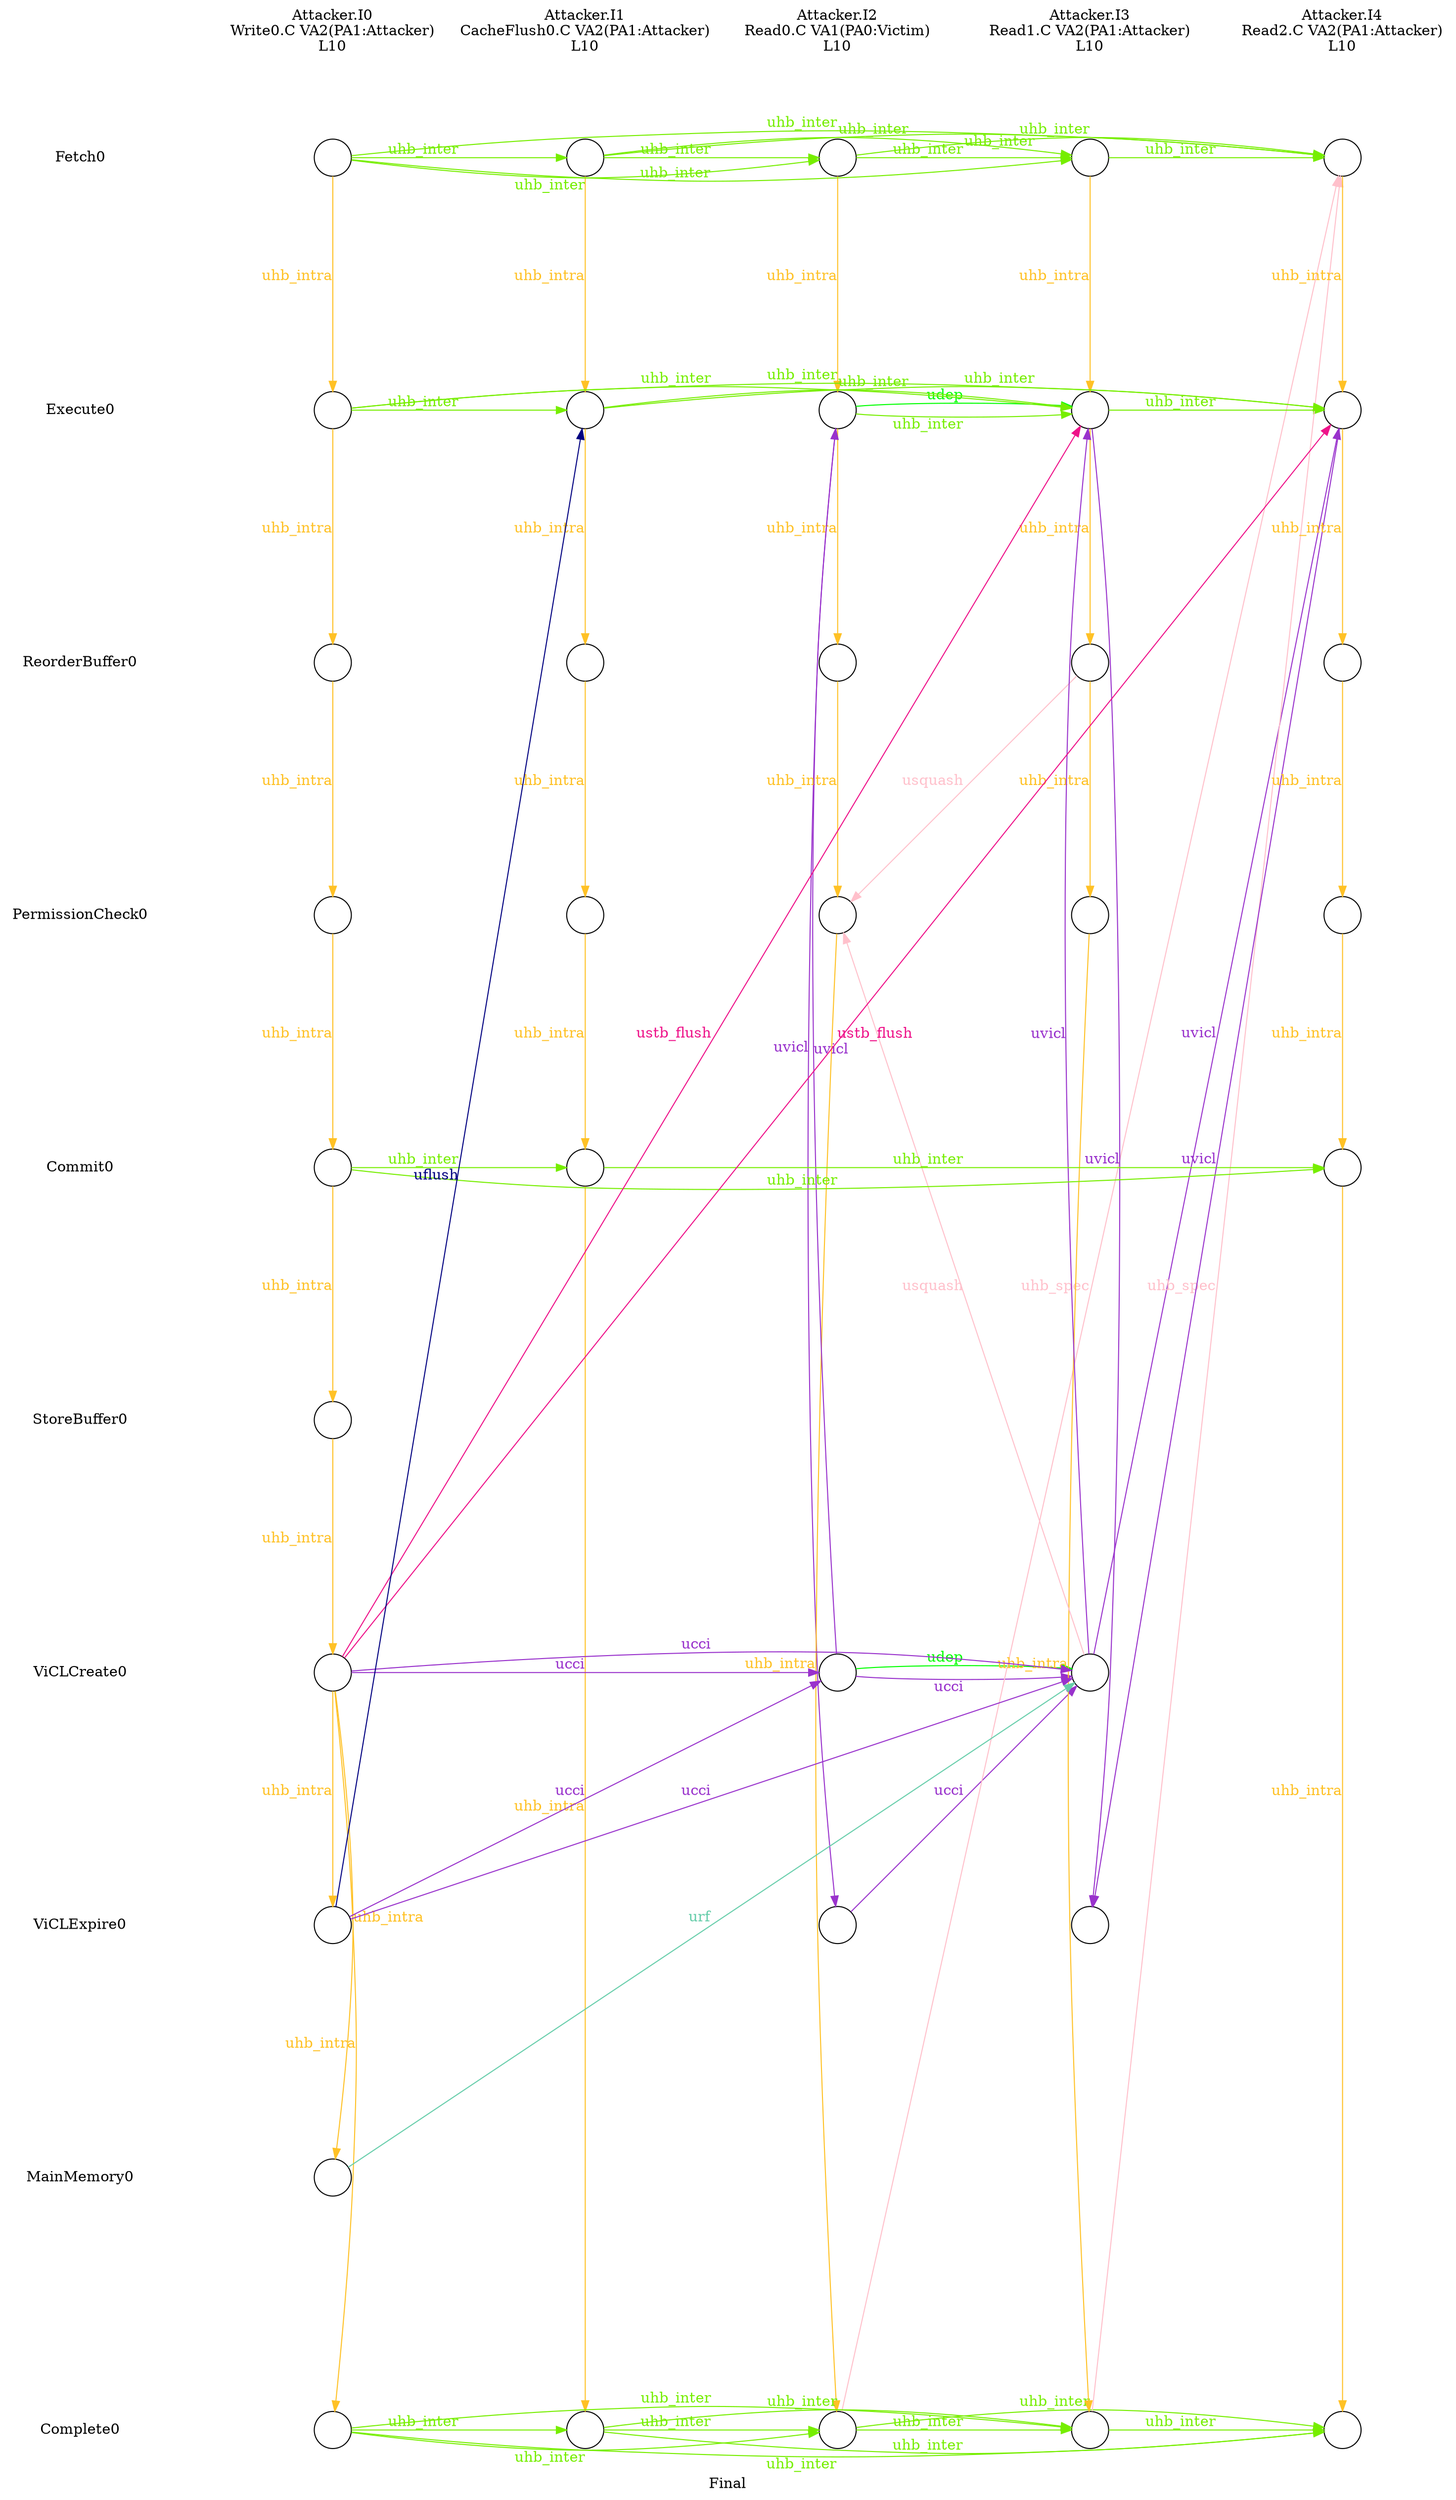 digraph G {
	layout=neato;
	overlap=scale;
	splines=true;
	label="Final";
	n0_0_label [label="Attacker.I0\nWrite0.C VA2(PA1:Attacker)\nL10\n";pos="1,0.5!";shape=none];
	n1_0_label [label="Attacker.I1\nCacheFlush0.C VA2(PA1:Attacker)\nL10\n";pos="2,0.5!";shape=none];
	n2_0_label [label="Attacker.I2\nRead0.C VA1(PA0:Victim)\nL10\n";pos="3,0.5!";shape=none];
	n3_0_label [label="Attacker.I3\nRead1.C VA2(PA1:Attacker)\nL10\n";pos="4,0.5!";shape=none];
	n4_0_label [label="Attacker.I4\nRead2.C VA2(PA1:Attacker)\nL10\n";pos="5,0.5!";shape=none];
	l0_6_label [label="ViCLCreate0";pos="0,-6!";shape=none];
	l0_3_label [label="PermissionCheck0";pos="0,-3!";shape=none];
	l0_4_label [label="Commit0";pos="0,-4!";shape=none];
	l0_5_label [label="StoreBuffer0";pos="0,-5!";shape=none];
	l0_8_label [label="MainMemory0";pos="0,-8!";shape=none];
	l0_2_label [label="ReorderBuffer0";pos="0,-2!";shape=none];
	l0_9_label [label="Complete0";pos="0,-9!";shape=none];
	l0_1_label [label="Execute0";pos="0,-1!";shape=none];
	l0_7_label [label="ViCLExpire0";pos="0,-7!";shape=none];
	l0_0_label [label="Fetch0";pos="0,-0!";shape=none];
	n2_0_0_0_Read0_at_0_0 [shape=circle;label="";pos="3,-0!";];
	n2_0_0_0_Read0_at_0_1 [shape=circle;label="";pos="3,-1!";];
	n2_0_0_0_Read0_at_0_2 [shape=circle;label="";pos="3,-2!";];
	n2_0_0_0_Read0_at_0_3 [shape=circle;label="";pos="3,-3!";];
	n2_0_0_0_Read0_at_0_6 [shape=circle;label="";pos="3,-6!";];
	n2_0_0_0_Read0_at_0_7 [shape=circle;label="";pos="3,-7!";];
	n2_0_0_0_Read0_at_0_9 [shape=circle;label="";pos="3,-9!";];
	n3_0_0_0_Read1_at_0_0 [shape=circle;label="";pos="4,-0!";];
	n3_0_0_0_Read1_at_0_1 [shape=circle;label="";pos="4,-1!";];
	n3_0_0_0_Read1_at_0_2 [shape=circle;label="";pos="4,-2!";];
	n3_0_0_0_Read1_at_0_3 [shape=circle;label="";pos="4,-3!";];
	n3_0_0_0_Read1_at_0_6 [shape=circle;label="";pos="4,-6!";];
	n3_0_0_0_Read1_at_0_7 [shape=circle;label="";pos="4,-7!";];
	n3_0_0_0_Read1_at_0_9 [shape=circle;label="";pos="4,-9!";];
	n1_0_0_0_CacheFlush0_at_0_0 [shape=circle;label="";pos="2,-0!";];
	n1_0_0_0_CacheFlush0_at_0_1 [shape=circle;label="";pos="2,-1!";];
	n1_0_0_0_CacheFlush0_at_0_2 [shape=circle;label="";pos="2,-2!";];
	n1_0_0_0_CacheFlush0_at_0_3 [shape=circle;label="";pos="2,-3!";];
	n1_0_0_0_CacheFlush0_at_0_4 [shape=circle;label="";pos="2,-4!";];
	n1_0_0_0_CacheFlush0_at_0_9 [shape=circle;label="";pos="2,-9!";];
	n4_0_0_0_Read2_at_0_0 [shape=circle;label="";pos="5,-0!";];
	n4_0_0_0_Read2_at_0_1 [shape=circle;label="";pos="5,-1!";];
	n4_0_0_0_Read2_at_0_2 [shape=circle;label="";pos="5,-2!";];
	n4_0_0_0_Read2_at_0_3 [shape=circle;label="";pos="5,-3!";];
	n4_0_0_0_Read2_at_0_4 [shape=circle;label="";pos="5,-4!";];
	n4_0_0_0_Read2_at_0_9 [shape=circle;label="";pos="5,-9!";];
	n0_0_0_0_Write0_at_0_0 [shape=circle;label="";pos="1,-0!";];
	n0_0_0_0_Write0_at_0_1 [shape=circle;label="";pos="1,-1!";];
	n0_0_0_0_Write0_at_0_2 [shape=circle;label="";pos="1,-2!";];
	n0_0_0_0_Write0_at_0_3 [shape=circle;label="";pos="1,-3!";];
	n0_0_0_0_Write0_at_0_4 [shape=circle;label="";pos="1,-4!";];
	n0_0_0_0_Write0_at_0_5 [shape=circle;label="";pos="1,-5!";];
	n0_0_0_0_Write0_at_0_6 [shape=circle;label="";pos="1,-6!";];
	n0_0_0_0_Write0_at_0_7 [shape=circle;label="";pos="1,-7!";];
	n0_0_0_0_Write0_at_0_8 [shape=circle;label="";pos="1,-8!";];
	n0_0_0_0_Write0_at_0_9 [shape=circle;label="";pos="1,-9!";];
	n0_0_0_0_Write0_at_0_8 -> n3_0_0_0_Read1_at_0_6[label="urf";constraint=false;color="aquamarine3";fontcolor="aquamarine3";];
	n3_0_0_0_Read1_at_0_2 -> n2_0_0_0_Read0_at_0_3[label="usquash";constraint=false;color="pink";fontcolor="pink";];
	n3_0_0_0_Read1_at_0_6 -> n2_0_0_0_Read0_at_0_3[label="usquash";constraint=false;color="pink";fontcolor="pink";];
	n2_0_0_0_Read0_at_0_1 -> n3_0_0_0_Read1_at_0_1[label="udep";constraint=false;color="green";fontcolor="green";];
	n2_0_0_0_Read0_at_0_6 -> n3_0_0_0_Read1_at_0_6[label="udep";constraint=false;color="green";fontcolor="green";];
	n2_0_0_0_Read0_at_0_9 -> n4_0_0_0_Read2_at_0_0[label="uhb_spec";constraint=false;color="pink";fontcolor="pink";];
	n3_0_0_0_Read1_at_0_9 -> n4_0_0_0_Read2_at_0_0[label="uhb_spec";constraint=false;color="pink";fontcolor="pink";];
	n2_0_0_0_Read0_at_0_0 -> n2_0_0_0_Read0_at_0_1[label="uhb_intra";constraint=false;color="goldenrod1";fontcolor="goldenrod1";];
	n2_0_0_0_Read0_at_0_1 -> n2_0_0_0_Read0_at_0_2[label="uhb_intra";constraint=false;color="goldenrod1";fontcolor="goldenrod1";];
	n2_0_0_0_Read0_at_0_2 -> n2_0_0_0_Read0_at_0_3[label="uhb_intra";constraint=false;color="goldenrod1";fontcolor="goldenrod1";];
	n2_0_0_0_Read0_at_0_3 -> n2_0_0_0_Read0_at_0_9[label="uhb_intra";constraint=false;color="goldenrod1";fontcolor="goldenrod1";];
	n3_0_0_0_Read1_at_0_0 -> n3_0_0_0_Read1_at_0_1[label="uhb_intra";constraint=false;color="goldenrod1";fontcolor="goldenrod1";];
	n3_0_0_0_Read1_at_0_1 -> n3_0_0_0_Read1_at_0_2[label="uhb_intra";constraint=false;color="goldenrod1";fontcolor="goldenrod1";];
	n3_0_0_0_Read1_at_0_2 -> n3_0_0_0_Read1_at_0_3[label="uhb_intra";constraint=false;color="goldenrod1";fontcolor="goldenrod1";];
	n3_0_0_0_Read1_at_0_3 -> n3_0_0_0_Read1_at_0_9[label="uhb_intra";constraint=false;color="goldenrod1";fontcolor="goldenrod1";];
	n1_0_0_0_CacheFlush0_at_0_0 -> n1_0_0_0_CacheFlush0_at_0_1[label="uhb_intra";constraint=false;color="goldenrod1";fontcolor="goldenrod1";];
	n1_0_0_0_CacheFlush0_at_0_1 -> n1_0_0_0_CacheFlush0_at_0_2[label="uhb_intra";constraint=false;color="goldenrod1";fontcolor="goldenrod1";];
	n1_0_0_0_CacheFlush0_at_0_2 -> n1_0_0_0_CacheFlush0_at_0_3[label="uhb_intra";constraint=false;color="goldenrod1";fontcolor="goldenrod1";];
	n1_0_0_0_CacheFlush0_at_0_3 -> n1_0_0_0_CacheFlush0_at_0_4[label="uhb_intra";constraint=false;color="goldenrod1";fontcolor="goldenrod1";];
	n1_0_0_0_CacheFlush0_at_0_4 -> n1_0_0_0_CacheFlush0_at_0_9[label="uhb_intra";constraint=false;color="goldenrod1";fontcolor="goldenrod1";];
	n4_0_0_0_Read2_at_0_0 -> n4_0_0_0_Read2_at_0_1[label="uhb_intra";constraint=false;color="goldenrod1";fontcolor="goldenrod1";];
	n4_0_0_0_Read2_at_0_1 -> n4_0_0_0_Read2_at_0_2[label="uhb_intra";constraint=false;color="goldenrod1";fontcolor="goldenrod1";];
	n4_0_0_0_Read2_at_0_2 -> n4_0_0_0_Read2_at_0_3[label="uhb_intra";constraint=false;color="goldenrod1";fontcolor="goldenrod1";];
	n4_0_0_0_Read2_at_0_3 -> n4_0_0_0_Read2_at_0_4[label="uhb_intra";constraint=false;color="goldenrod1";fontcolor="goldenrod1";];
	n4_0_0_0_Read2_at_0_4 -> n4_0_0_0_Read2_at_0_9[label="uhb_intra";constraint=false;color="goldenrod1";fontcolor="goldenrod1";];
	n0_0_0_0_Write0_at_0_0 -> n0_0_0_0_Write0_at_0_1[label="uhb_intra";constraint=false;color="goldenrod1";fontcolor="goldenrod1";];
	n0_0_0_0_Write0_at_0_1 -> n0_0_0_0_Write0_at_0_2[label="uhb_intra";constraint=false;color="goldenrod1";fontcolor="goldenrod1";];
	n0_0_0_0_Write0_at_0_2 -> n0_0_0_0_Write0_at_0_3[label="uhb_intra";constraint=false;color="goldenrod1";fontcolor="goldenrod1";];
	n0_0_0_0_Write0_at_0_3 -> n0_0_0_0_Write0_at_0_4[label="uhb_intra";constraint=false;color="goldenrod1";fontcolor="goldenrod1";];
	n0_0_0_0_Write0_at_0_4 -> n0_0_0_0_Write0_at_0_5[label="uhb_intra";constraint=false;color="goldenrod1";fontcolor="goldenrod1";];
	n0_0_0_0_Write0_at_0_5 -> n0_0_0_0_Write0_at_0_6[label="uhb_intra";constraint=false;color="goldenrod1";fontcolor="goldenrod1";];
	n0_0_0_0_Write0_at_0_6 -> n0_0_0_0_Write0_at_0_7[label="uhb_intra";constraint=false;color="goldenrod1";fontcolor="goldenrod1";];
	n0_0_0_0_Write0_at_0_6 -> n0_0_0_0_Write0_at_0_8[label="uhb_intra";constraint=false;color="goldenrod1";fontcolor="goldenrod1";];
	n0_0_0_0_Write0_at_0_6 -> n0_0_0_0_Write0_at_0_9[label="uhb_intra";constraint=false;color="goldenrod1";fontcolor="goldenrod1";];
	n2_0_0_0_Read0_at_0_6 -> n3_0_0_0_Read1_at_0_6[label="ucci";constraint=false;color="darkorchid";fontcolor="darkorchid";];
	n2_0_0_0_Read0_at_0_7 -> n3_0_0_0_Read1_at_0_6[label="ucci";constraint=false;color="darkorchid";fontcolor="darkorchid";];
	n0_0_0_0_Write0_at_0_6 -> n2_0_0_0_Read0_at_0_6[label="ucci";constraint=false;color="darkorchid";fontcolor="darkorchid";];
	n0_0_0_0_Write0_at_0_6 -> n3_0_0_0_Read1_at_0_6[label="ucci";constraint=false;color="darkorchid";fontcolor="darkorchid";];
	n0_0_0_0_Write0_at_0_7 -> n2_0_0_0_Read0_at_0_6[label="ucci";constraint=false;color="darkorchid";fontcolor="darkorchid";];
	n0_0_0_0_Write0_at_0_7 -> n3_0_0_0_Read1_at_0_6[label="ucci";constraint=false;color="darkorchid";fontcolor="darkorchid";];
	n2_0_0_0_Read0_at_0_0 -> n3_0_0_0_Read1_at_0_0[label="uhb_inter";constraint=false;color="chartreuse2";fontcolor="chartreuse2";];
	n2_0_0_0_Read0_at_0_0 -> n4_0_0_0_Read2_at_0_0[label="uhb_inter";constraint=false;color="chartreuse2";fontcolor="chartreuse2";];
	n2_0_0_0_Read0_at_0_1 -> n3_0_0_0_Read1_at_0_1[label="uhb_inter";constraint=false;color="chartreuse2";fontcolor="chartreuse2";];
	n2_0_0_0_Read0_at_0_9 -> n3_0_0_0_Read1_at_0_9[label="uhb_inter";constraint=false;color="chartreuse2";fontcolor="chartreuse2";];
	n2_0_0_0_Read0_at_0_9 -> n4_0_0_0_Read2_at_0_9[label="uhb_inter";constraint=false;color="chartreuse2";fontcolor="chartreuse2";];
	n3_0_0_0_Read1_at_0_0 -> n4_0_0_0_Read2_at_0_0[label="uhb_inter";constraint=false;color="chartreuse2";fontcolor="chartreuse2";];
	n3_0_0_0_Read1_at_0_1 -> n4_0_0_0_Read2_at_0_1[label="uhb_inter";constraint=false;color="chartreuse2";fontcolor="chartreuse2";];
	n3_0_0_0_Read1_at_0_9 -> n4_0_0_0_Read2_at_0_9[label="uhb_inter";constraint=false;color="chartreuse2";fontcolor="chartreuse2";];
	n1_0_0_0_CacheFlush0_at_0_0 -> n2_0_0_0_Read0_at_0_0[label="uhb_inter";constraint=false;color="chartreuse2";fontcolor="chartreuse2";];
	n1_0_0_0_CacheFlush0_at_0_0 -> n3_0_0_0_Read1_at_0_0[label="uhb_inter";constraint=false;color="chartreuse2";fontcolor="chartreuse2";];
	n1_0_0_0_CacheFlush0_at_0_0 -> n4_0_0_0_Read2_at_0_0[label="uhb_inter";constraint=false;color="chartreuse2";fontcolor="chartreuse2";];
	n1_0_0_0_CacheFlush0_at_0_1 -> n3_0_0_0_Read1_at_0_1[label="uhb_inter";constraint=false;color="chartreuse2";fontcolor="chartreuse2";];
	n1_0_0_0_CacheFlush0_at_0_1 -> n4_0_0_0_Read2_at_0_1[label="uhb_inter";constraint=false;color="chartreuse2";fontcolor="chartreuse2";];
	n1_0_0_0_CacheFlush0_at_0_4 -> n4_0_0_0_Read2_at_0_4[label="uhb_inter";constraint=false;color="chartreuse2";fontcolor="chartreuse2";];
	n1_0_0_0_CacheFlush0_at_0_9 -> n2_0_0_0_Read0_at_0_9[label="uhb_inter";constraint=false;color="chartreuse2";fontcolor="chartreuse2";];
	n1_0_0_0_CacheFlush0_at_0_9 -> n3_0_0_0_Read1_at_0_9[label="uhb_inter";constraint=false;color="chartreuse2";fontcolor="chartreuse2";];
	n1_0_0_0_CacheFlush0_at_0_9 -> n4_0_0_0_Read2_at_0_9[label="uhb_inter";constraint=false;color="chartreuse2";fontcolor="chartreuse2";];
	n0_0_0_0_Write0_at_0_0 -> n2_0_0_0_Read0_at_0_0[label="uhb_inter";constraint=false;color="chartreuse2";fontcolor="chartreuse2";];
	n0_0_0_0_Write0_at_0_0 -> n3_0_0_0_Read1_at_0_0[label="uhb_inter";constraint=false;color="chartreuse2";fontcolor="chartreuse2";];
	n0_0_0_0_Write0_at_0_0 -> n1_0_0_0_CacheFlush0_at_0_0[label="uhb_inter";constraint=false;color="chartreuse2";fontcolor="chartreuse2";];
	n0_0_0_0_Write0_at_0_0 -> n4_0_0_0_Read2_at_0_0[label="uhb_inter";constraint=false;color="chartreuse2";fontcolor="chartreuse2";];
	n0_0_0_0_Write0_at_0_1 -> n3_0_0_0_Read1_at_0_1[label="uhb_inter";constraint=false;color="chartreuse2";fontcolor="chartreuse2";];
	n0_0_0_0_Write0_at_0_1 -> n1_0_0_0_CacheFlush0_at_0_1[label="uhb_inter";constraint=false;color="chartreuse2";fontcolor="chartreuse2";];
	n0_0_0_0_Write0_at_0_1 -> n4_0_0_0_Read2_at_0_1[label="uhb_inter";constraint=false;color="chartreuse2";fontcolor="chartreuse2";];
	n0_0_0_0_Write0_at_0_4 -> n1_0_0_0_CacheFlush0_at_0_4[label="uhb_inter";constraint=false;color="chartreuse2";fontcolor="chartreuse2";];
	n0_0_0_0_Write0_at_0_4 -> n4_0_0_0_Read2_at_0_4[label="uhb_inter";constraint=false;color="chartreuse2";fontcolor="chartreuse2";];
	n0_0_0_0_Write0_at_0_9 -> n2_0_0_0_Read0_at_0_9[label="uhb_inter";constraint=false;color="chartreuse2";fontcolor="chartreuse2";];
	n0_0_0_0_Write0_at_0_9 -> n3_0_0_0_Read1_at_0_9[label="uhb_inter";constraint=false;color="chartreuse2";fontcolor="chartreuse2";];
	n0_0_0_0_Write0_at_0_9 -> n1_0_0_0_CacheFlush0_at_0_9[label="uhb_inter";constraint=false;color="chartreuse2";fontcolor="chartreuse2";];
	n0_0_0_0_Write0_at_0_9 -> n4_0_0_0_Read2_at_0_9[label="uhb_inter";constraint=false;color="chartreuse2";fontcolor="chartreuse2";];
	n2_0_0_0_Read0_at_0_1 -> n2_0_0_0_Read0_at_0_7[label="uvicl";constraint=false;color="darkorchid";fontcolor="darkorchid";];
	n2_0_0_0_Read0_at_0_6 -> n2_0_0_0_Read0_at_0_1[label="uvicl";constraint=false;color="darkorchid";fontcolor="darkorchid";];
	n3_0_0_0_Read1_at_0_1 -> n3_0_0_0_Read1_at_0_7[label="uvicl";constraint=false;color="darkorchid";fontcolor="darkorchid";];
	n3_0_0_0_Read1_at_0_6 -> n3_0_0_0_Read1_at_0_1[label="uvicl";constraint=false;color="darkorchid";fontcolor="darkorchid";];
	n3_0_0_0_Read1_at_0_6 -> n4_0_0_0_Read2_at_0_1[label="uvicl";constraint=false;color="darkorchid";fontcolor="darkorchid";];
	n4_0_0_0_Read2_at_0_1 -> n3_0_0_0_Read1_at_0_7[label="uvicl";constraint=false;color="darkorchid";fontcolor="darkorchid";];
	n0_0_0_0_Write0_at_0_7 -> n1_0_0_0_CacheFlush0_at_0_1[label="uflush";constraint=false;color="navy";fontcolor="navy";];
	n0_0_0_0_Write0_at_0_6 -> n3_0_0_0_Read1_at_0_1[label="ustb_flush";constraint=false;color="deeppink2";fontcolor="deeppink2";];
	n0_0_0_0_Write0_at_0_6 -> n4_0_0_0_Read2_at_0_1[label="ustb_flush";constraint=false;color="deeppink2";fontcolor="deeppink2";];
}
